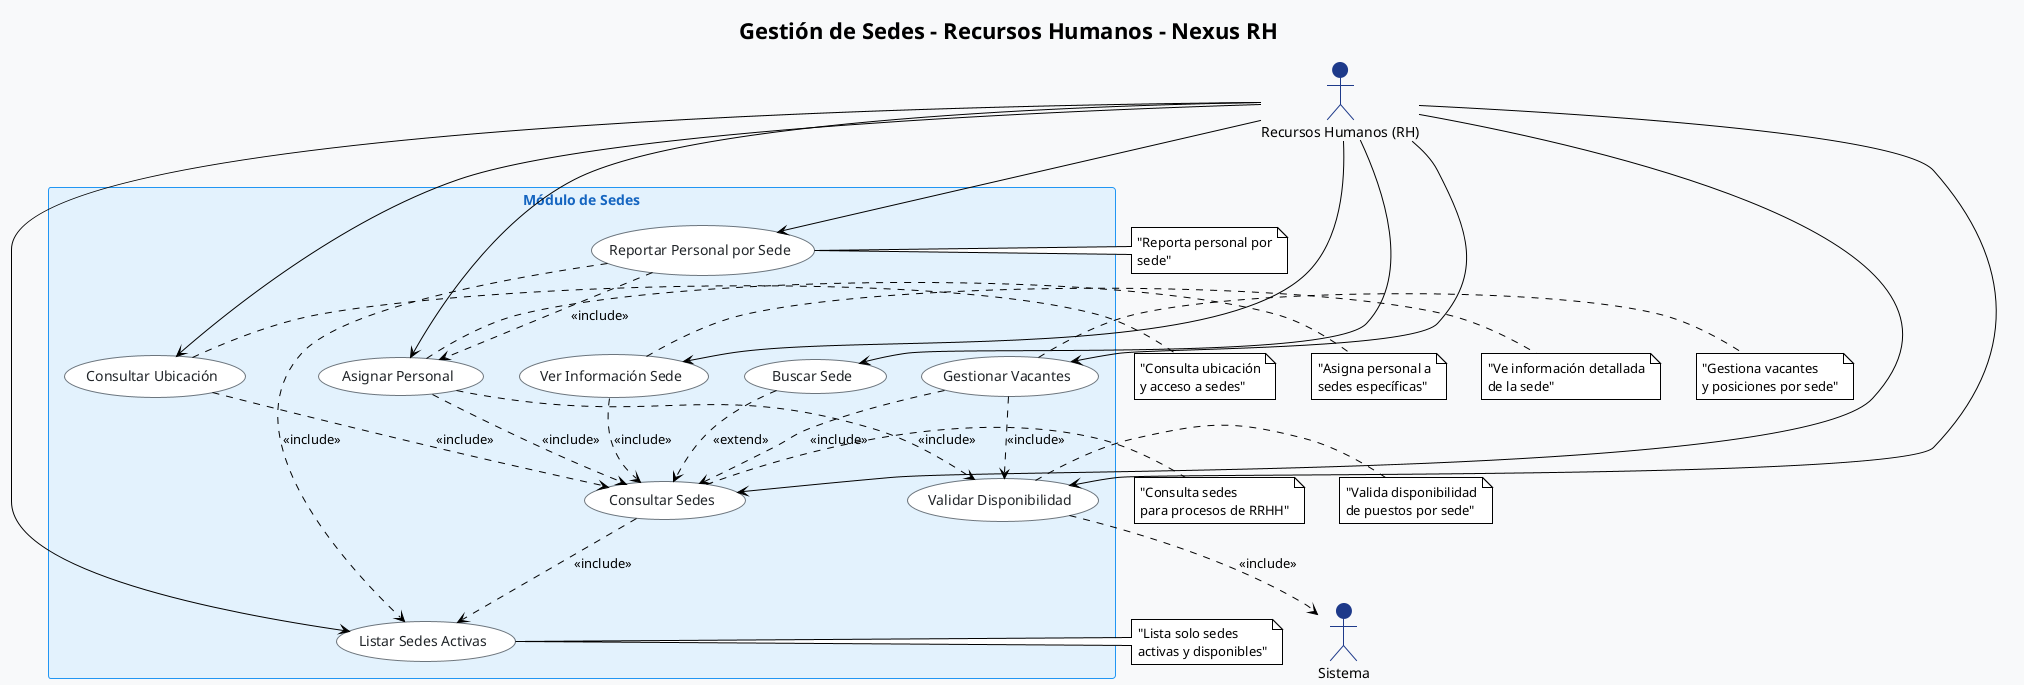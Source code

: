 @startuml "Nexus RH - Gestión de Sedes - Recursos Humanos"
!theme plain
skinparam backgroundColor #F8F9FA
skinparam actor {
    BackgroundColor #1e3a8a
    BorderColor #1e3a8a
    FontColor #000000
}
skinparam usecase {
    BackgroundColor #FFFFFF
    BorderColor #6c757d
    FontColor #212529
}
skinparam rectangle {
    BackgroundColor #E3F2FD
    BorderColor #2196F3
    FontColor #1565C0
}

title "Gestión de Sedes - Recursos Humanos - Nexus RH"

actor RH as "Recursos Humanos (RH)"
actor Sistema

rectangle "Módulo de Sedes" {
    usecase "Consultar Sedes" as UC1
    usecase "Buscar Sede" as UC2
    usecase "Listar Sedes Activas" as UC3
    usecase "Ver Información Sede" as UC4
    usecase "Asignar Personal" as UC5
    usecase "Consultar Ubicación" as UC6
    usecase "Validar Disponibilidad" as UC7
    usecase "Reportar Personal por Sede" as UC8
    usecase "Gestionar Vacantes" as UC9
}

' Relaciones principales de RH
RH --> UC1
RH --> UC2
RH --> UC3
RH --> UC4
RH --> UC5
RH --> UC6
RH --> UC7
RH --> UC8
RH --> UC9

' Relaciones internas
UC1 ..> UC3 : <<include>>

UC2 ..> UC1 : <<extend>>

UC4 ..> UC1 : <<include>>

UC5 ..> UC1 : <<include>>
UC5 ..> UC7 : <<include>>

UC6 ..> UC1 : <<include>>

UC7 ..> Sistema : <<include>>

UC8 ..> UC3 : <<include>>
UC8 ..> UC5 : <<include>>

UC9 ..> UC1 : <<include>>
UC9 ..> UC7 : <<include>>

' Notas explicativas
note right of UC1 : "Consulta sedes\npara procesos de RRHH"
note right of UC3 : "Lista solo sedes\nactivas y disponibles"
note right of UC4 : "Ve información detallada\nde la sede"
note right of UC5 : "Asigna personal a\nsedes específicas"
note right of UC6 : "Consulta ubicación\ny acceso a sedes"
note right of UC7 : "Valida disponibilidad\nde puestos por sede"
note right of UC8 : "Reporta personal por\nsede"
note right of UC9 : "Gestiona vacantes\ny posiciones por sede"

@enduml 